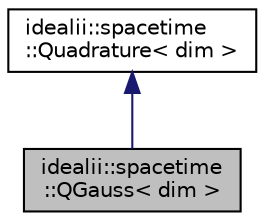 digraph "idealii::spacetime::QGauss&lt; dim &gt;"
{
 // LATEX_PDF_SIZE
  edge [fontname="Helvetica",fontsize="10",labelfontname="Helvetica",labelfontsize="10"];
  node [fontname="Helvetica",fontsize="10",shape=record];
  Node1 [label="idealii::spacetime\l::QGauss\< dim \>",height=0.2,width=0.4,color="black", fillcolor="grey75", style="filled", fontcolor="black",tooltip="A Gauss-Legende quadrature formula in space and time."];
  Node2 -> Node1 [dir="back",color="midnightblue",fontsize="10",style="solid",fontname="Helvetica"];
  Node2 [label="idealii::spacetime\l::Quadrature\< dim \>",height=0.2,width=0.4,color="black", fillcolor="white", style="filled",URL="$classidealii_1_1spacetime_1_1Quadrature.html",tooltip="The base class for quadrature formulae in space and time."];
}
